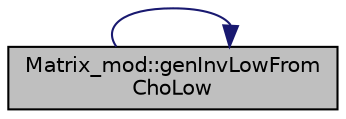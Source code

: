 digraph "Matrix_mod::genInvLowFromChoLow"
{
 // LATEX_PDF_SIZE
  edge [fontname="Helvetica",fontsize="10",labelfontname="Helvetica",labelfontsize="10"];
  node [fontname="Helvetica",fontsize="10",shape=record];
  rankdir="LR";
  Node1 [label="Matrix_mod::genInvLowFrom\lChoLow",height=0.2,width=0.4,color="black", fillcolor="grey75", style="filled", fontcolor="black",tooltip="Generate the lower-triangle and diagonals of the inverse matrix of a symmetric-positive-definite matr..."];
  Node1 -> Node1 [color="midnightblue",fontsize="10",style="solid",fontname="Helvetica"];
}
